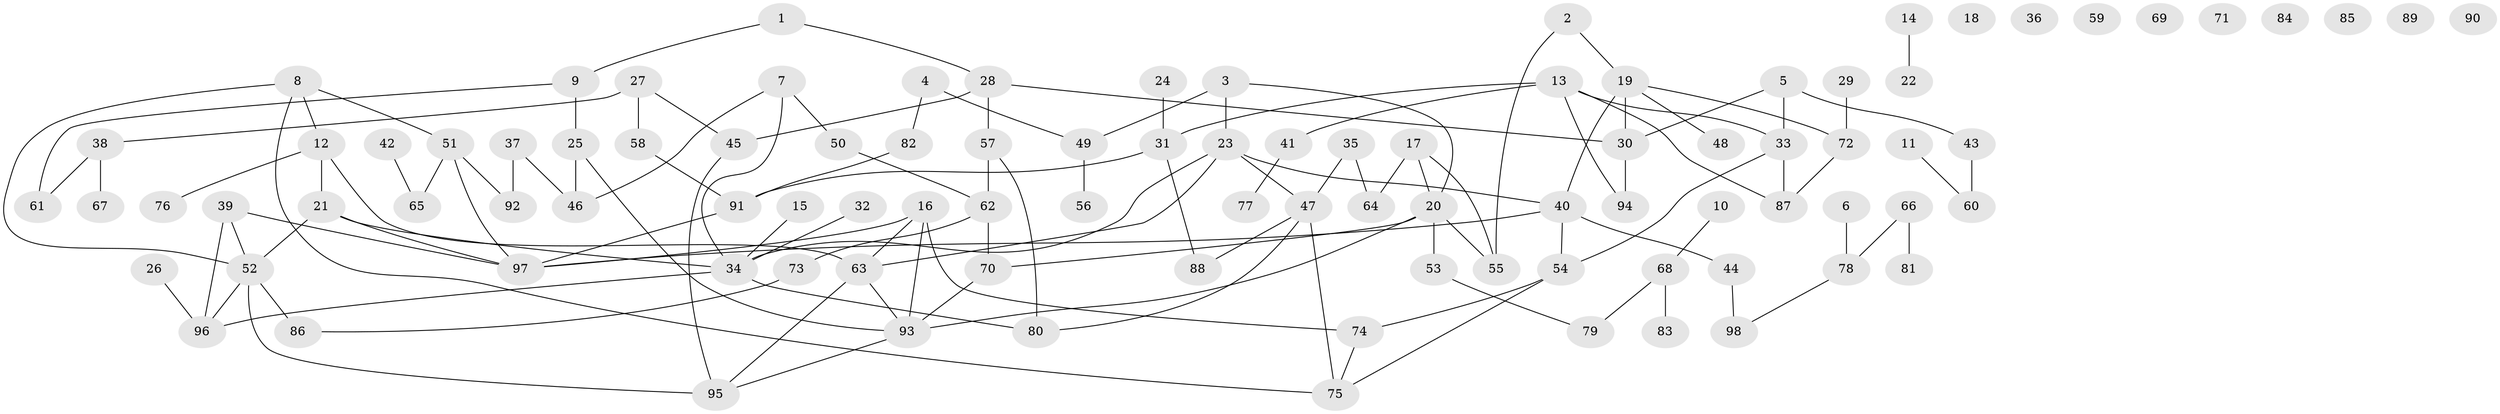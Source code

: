 // Generated by graph-tools (version 1.1) at 2025/49/03/09/25 03:49:12]
// undirected, 98 vertices, 125 edges
graph export_dot {
graph [start="1"]
  node [color=gray90,style=filled];
  1;
  2;
  3;
  4;
  5;
  6;
  7;
  8;
  9;
  10;
  11;
  12;
  13;
  14;
  15;
  16;
  17;
  18;
  19;
  20;
  21;
  22;
  23;
  24;
  25;
  26;
  27;
  28;
  29;
  30;
  31;
  32;
  33;
  34;
  35;
  36;
  37;
  38;
  39;
  40;
  41;
  42;
  43;
  44;
  45;
  46;
  47;
  48;
  49;
  50;
  51;
  52;
  53;
  54;
  55;
  56;
  57;
  58;
  59;
  60;
  61;
  62;
  63;
  64;
  65;
  66;
  67;
  68;
  69;
  70;
  71;
  72;
  73;
  74;
  75;
  76;
  77;
  78;
  79;
  80;
  81;
  82;
  83;
  84;
  85;
  86;
  87;
  88;
  89;
  90;
  91;
  92;
  93;
  94;
  95;
  96;
  97;
  98;
  1 -- 9;
  1 -- 28;
  2 -- 19;
  2 -- 55;
  3 -- 20;
  3 -- 23;
  3 -- 49;
  4 -- 49;
  4 -- 82;
  5 -- 30;
  5 -- 33;
  5 -- 43;
  6 -- 78;
  7 -- 34;
  7 -- 46;
  7 -- 50;
  8 -- 12;
  8 -- 51;
  8 -- 52;
  8 -- 75;
  9 -- 25;
  9 -- 61;
  10 -- 68;
  11 -- 60;
  12 -- 21;
  12 -- 63;
  12 -- 76;
  13 -- 31;
  13 -- 33;
  13 -- 41;
  13 -- 87;
  13 -- 94;
  14 -- 22;
  15 -- 34;
  16 -- 63;
  16 -- 74;
  16 -- 93;
  16 -- 97;
  17 -- 20;
  17 -- 55;
  17 -- 64;
  19 -- 30;
  19 -- 40;
  19 -- 48;
  19 -- 72;
  20 -- 53;
  20 -- 55;
  20 -- 70;
  20 -- 93;
  21 -- 34;
  21 -- 52;
  21 -- 97;
  23 -- 34;
  23 -- 40;
  23 -- 47;
  23 -- 63;
  24 -- 31;
  25 -- 46;
  25 -- 93;
  26 -- 96;
  27 -- 38;
  27 -- 45;
  27 -- 58;
  28 -- 30;
  28 -- 45;
  28 -- 57;
  29 -- 72;
  30 -- 94;
  31 -- 88;
  31 -- 91;
  32 -- 34;
  33 -- 54;
  33 -- 87;
  34 -- 80;
  34 -- 96;
  35 -- 47;
  35 -- 64;
  37 -- 46;
  37 -- 92;
  38 -- 61;
  38 -- 67;
  39 -- 52;
  39 -- 96;
  39 -- 97;
  40 -- 44;
  40 -- 54;
  40 -- 97;
  41 -- 77;
  42 -- 65;
  43 -- 60;
  44 -- 98;
  45 -- 95;
  47 -- 75;
  47 -- 80;
  47 -- 88;
  49 -- 56;
  50 -- 62;
  51 -- 65;
  51 -- 92;
  51 -- 97;
  52 -- 86;
  52 -- 95;
  52 -- 96;
  53 -- 79;
  54 -- 74;
  54 -- 75;
  57 -- 62;
  57 -- 80;
  58 -- 91;
  62 -- 70;
  62 -- 73;
  63 -- 93;
  63 -- 95;
  66 -- 78;
  66 -- 81;
  68 -- 79;
  68 -- 83;
  70 -- 93;
  72 -- 87;
  73 -- 86;
  74 -- 75;
  78 -- 98;
  82 -- 91;
  91 -- 97;
  93 -- 95;
}
